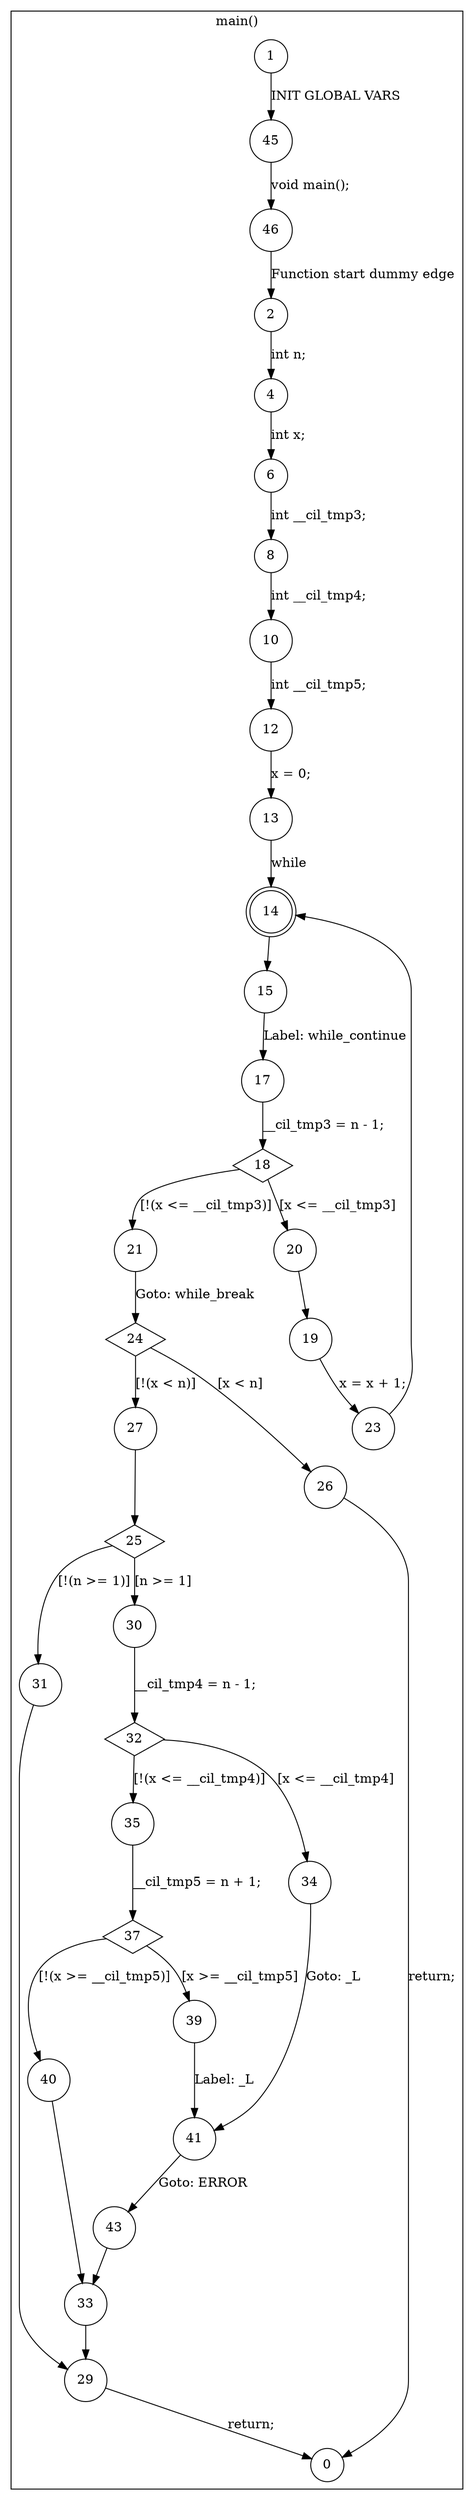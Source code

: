 digraph CFA {
14 [shape="doublecircle"]
18 [shape="diamond"]
18 [shape="diamond"]
24 [shape="diamond"]
24 [shape="diamond"]
25 [shape="diamond"]
25 [shape="diamond"]
32 [shape="diamond"]
32 [shape="diamond"]
37 [shape="diamond"]
37 [shape="diamond"]
node [shape="circle"]
subgraph cluster_main {
label="main()"
1 -> 45 [label="INIT GLOBAL VARS"]
45 -> 46 [label="void main();"]
46 -> 2 [label="Function start dummy edge"]
2 -> 4 [label="int n;"]
4 -> 6 [label="int x;"]
6 -> 8 [label="int __cil_tmp3;"]
8 -> 10 [label="int __cil_tmp4;"]
10 -> 12 [label="int __cil_tmp5;"]
12 -> 13 [label="x = 0;"]
13 -> 14 [label="while"]
14 -> 15 [label=""]
15 -> 17 [label="Label: while_continue"]
17 -> 18 [label="__cil_tmp3 = n - 1;"]
18 -> 21 [label="[!(x <= __cil_tmp3)]"]
18 -> 20 [label="[x <= __cil_tmp3]"]
20 -> 19 [label=""]
19 -> 23 [label="x = x + 1;"]
23 -> 14 [label=""]
21 -> 24 [label="Goto: while_break"]
24 -> 27 [label="[!(x < n)]"]
24 -> 26 [label="[x < n]"]
26 -> 0 [label="return;"]
27 -> 25 [label=""]
25 -> 31 [label="[!(n >= 1)]"]
25 -> 30 [label="[n >= 1]"]
30 -> 32 [label="__cil_tmp4 = n - 1;"]
32 -> 35 [label="[!(x <= __cil_tmp4)]"]
32 -> 34 [label="[x <= __cil_tmp4]"]
34 -> 41 [label="Goto: _L"]
41 -> 43 [label="Goto: ERROR"]
43 -> 33 [label=""]
33 -> 29 [label=""]
29 -> 0 [label="return;"]
35 -> 37 [label="__cil_tmp5 = n + 1;"]
37 -> 40 [label="[!(x >= __cil_tmp5)]"]
37 -> 39 [label="[x >= __cil_tmp5]"]
39 -> 41 [label="Label: _L"]
40 -> 33 [label=""]
31 -> 29 [label=""]}
}